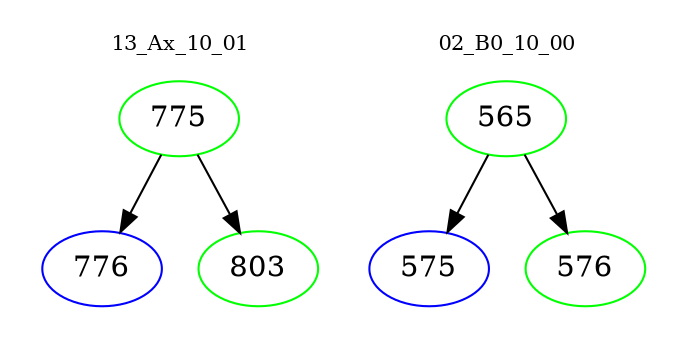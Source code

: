 digraph{
subgraph cluster_0 {
color = white
label = "13_Ax_10_01";
fontsize=10;
T0_775 [label="775", color="green"]
T0_775 -> T0_776 [color="black"]
T0_776 [label="776", color="blue"]
T0_775 -> T0_803 [color="black"]
T0_803 [label="803", color="green"]
}
subgraph cluster_1 {
color = white
label = "02_B0_10_00";
fontsize=10;
T1_565 [label="565", color="green"]
T1_565 -> T1_575 [color="black"]
T1_575 [label="575", color="blue"]
T1_565 -> T1_576 [color="black"]
T1_576 [label="576", color="green"]
}
}
